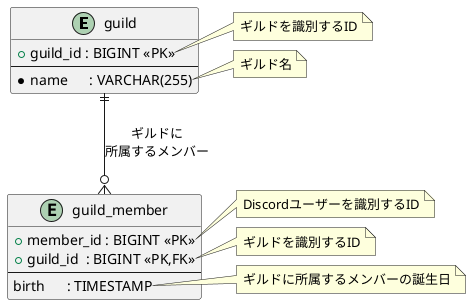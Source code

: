 @startuml
entity "guild" as guild {
  +guild_id : BIGINT <<PK>>
  --
  *name      : VARCHAR(255)
}
note right of guild::guild_id
ギルドを識別するID
end note

note right of guild::name
ギルド名
end note

entity "guild_member" as member {
  +member_id : BIGINT <<PK>>
  +guild_id  : BIGINT <<PK,FK>>
  --
  birth      : TIMESTAMP
}
note right of member::member_id
Discordユーザーを識別するID
end note

note right of member::guild_id
ギルドを識別するID
end note

note right of member::birth
ギルドに所属するメンバーの誕生日
end note

guild ||--o{ member : "ギルドに\n所属するメンバー"

@enduml